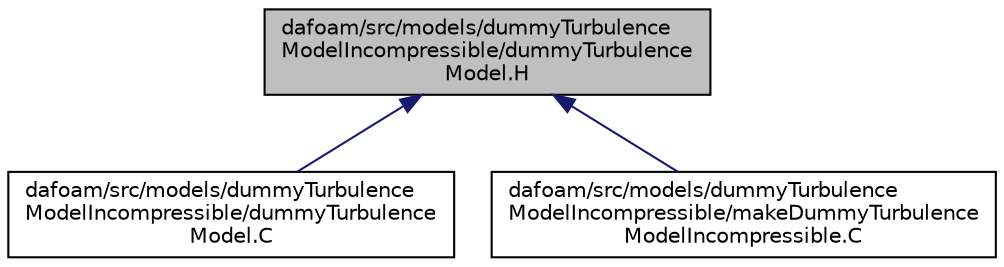 digraph "dafoam/src/models/dummyTurbulenceModelIncompressible/dummyTurbulenceModel.H"
{
  bgcolor="transparent";
  edge [fontname="Helvetica",fontsize="10",labelfontname="Helvetica",labelfontsize="10"];
  node [fontname="Helvetica",fontsize="10",shape=record];
  Node3 [label="dafoam/src/models/dummyTurbulence\lModelIncompressible/dummyTurbulence\lModel.H",height=0.2,width=0.4,color="black", fillcolor="grey75", style="filled", fontcolor="black"];
  Node3 -> Node4 [dir="back",color="midnightblue",fontsize="10",style="solid",fontname="Helvetica"];
  Node4 [label="dafoam/src/models/dummyTurbulence\lModelIncompressible/dummyTurbulence\lModel.C",height=0.2,width=0.4,color="black",URL="$dummyTurbulenceModelIncompressible_2dummyTurbulenceModel_8C.html"];
  Node3 -> Node5 [dir="back",color="midnightblue",fontsize="10",style="solid",fontname="Helvetica"];
  Node5 [label="dafoam/src/models/dummyTurbulence\lModelIncompressible/makeDummyTurbulence\lModelIncompressible.C",height=0.2,width=0.4,color="black",URL="$makeDummyTurbulenceModelIncompressible_8C.html"];
}
